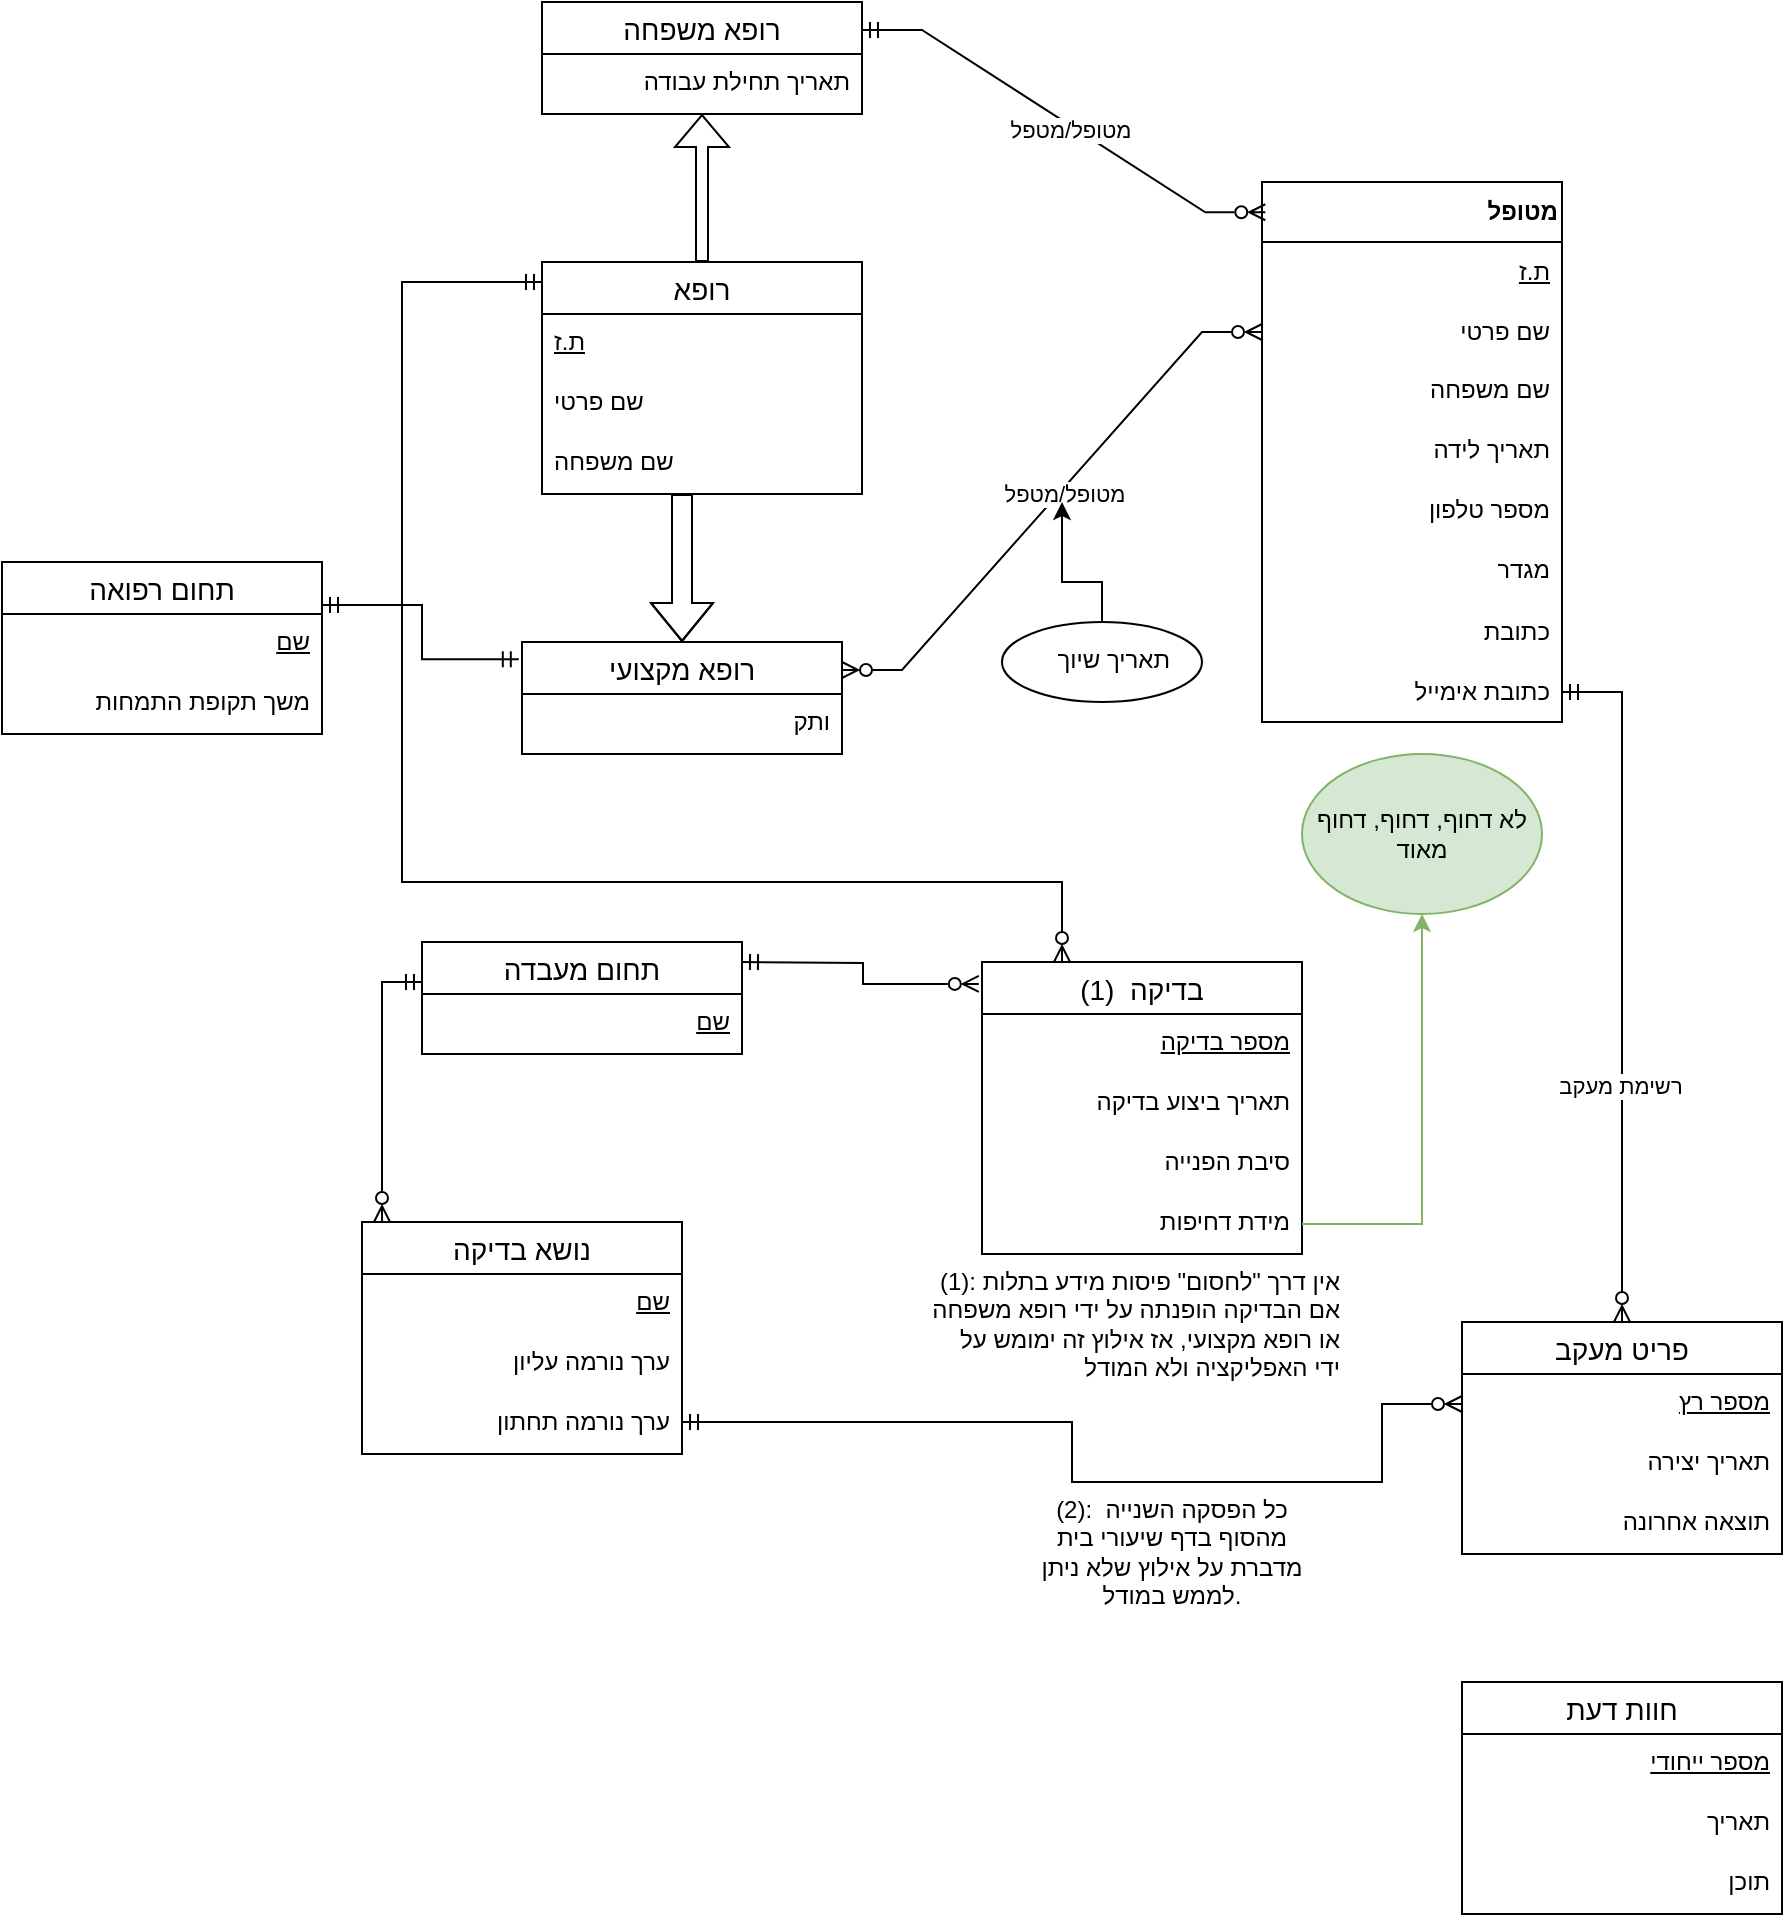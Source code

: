 <mxfile version="21.1.2" type="device">
  <diagram name="Page-1" id="3S8-G3aAUuqEwP1VlN61">
    <mxGraphModel dx="1900" dy="1721" grid="1" gridSize="10" guides="1" tooltips="1" connect="1" arrows="1" fold="1" page="1" pageScale="1" pageWidth="850" pageHeight="1100" math="0" shadow="0">
      <root>
        <mxCell id="0" />
        <mxCell id="1" parent="0" />
        <mxCell id="4ziBVuI6i2216CSkwjeK-7" value="&lt;b&gt;מטופל&lt;/b&gt;" style="swimlane;fontStyle=0;childLayout=stackLayout;horizontal=1;startSize=30;horizontalStack=0;resizeParent=1;resizeParentMax=0;resizeLast=0;collapsible=1;marginBottom=0;whiteSpace=wrap;html=1;align=right;" vertex="1" parent="1">
          <mxGeometry x="530" width="150" height="270" as="geometry">
            <mxRectangle x="360" y="250" width="80" height="30" as="alternateBounds" />
          </mxGeometry>
        </mxCell>
        <mxCell id="4ziBVuI6i2216CSkwjeK-9" value="&lt;u&gt;ת.ז&lt;/u&gt;" style="text;strokeColor=none;fillColor=none;align=right;verticalAlign=middle;spacingLeft=4;spacingRight=4;overflow=hidden;points=[[0,0.5],[1,0.5]];portConstraint=eastwest;rotatable=0;whiteSpace=wrap;html=1;" vertex="1" parent="4ziBVuI6i2216CSkwjeK-7">
          <mxGeometry y="30" width="150" height="30" as="geometry" />
        </mxCell>
        <mxCell id="4ziBVuI6i2216CSkwjeK-10" value="שם פרטי" style="text;strokeColor=none;fillColor=none;align=right;verticalAlign=middle;spacingLeft=4;spacingRight=4;overflow=hidden;points=[[0,0.5],[1,0.5]];portConstraint=eastwest;rotatable=0;whiteSpace=wrap;html=1;" vertex="1" parent="4ziBVuI6i2216CSkwjeK-7">
          <mxGeometry y="60" width="150" height="30" as="geometry" />
        </mxCell>
        <mxCell id="4ziBVuI6i2216CSkwjeK-12" value="שם משפחה" style="text;strokeColor=none;fillColor=none;spacingLeft=4;spacingRight=4;overflow=hidden;rotatable=0;points=[[0,0.5],[1,0.5]];portConstraint=eastwest;fontSize=12;whiteSpace=wrap;html=1;align=right;" vertex="1" parent="4ziBVuI6i2216CSkwjeK-7">
          <mxGeometry y="90" width="150" height="30" as="geometry" />
        </mxCell>
        <mxCell id="4ziBVuI6i2216CSkwjeK-13" value="תאריך לידה" style="text;strokeColor=none;fillColor=none;spacingLeft=4;spacingRight=4;overflow=hidden;rotatable=0;points=[[0,0.5],[1,0.5]];portConstraint=eastwest;fontSize=12;whiteSpace=wrap;html=1;align=right;" vertex="1" parent="4ziBVuI6i2216CSkwjeK-7">
          <mxGeometry y="120" width="150" height="30" as="geometry" />
        </mxCell>
        <mxCell id="4ziBVuI6i2216CSkwjeK-14" value="מספר טלפון" style="text;strokeColor=none;fillColor=none;spacingLeft=4;spacingRight=4;overflow=hidden;rotatable=0;points=[[0,0.5],[1,0.5]];portConstraint=eastwest;fontSize=12;whiteSpace=wrap;html=1;align=right;" vertex="1" parent="4ziBVuI6i2216CSkwjeK-7">
          <mxGeometry y="150" width="150" height="30" as="geometry" />
        </mxCell>
        <mxCell id="4ziBVuI6i2216CSkwjeK-15" value="מגדר" style="text;strokeColor=none;fillColor=none;spacingLeft=4;spacingRight=4;overflow=hidden;rotatable=0;points=[[0,0.5],[1,0.5]];portConstraint=eastwest;fontSize=12;whiteSpace=wrap;html=1;align=right;" vertex="1" parent="4ziBVuI6i2216CSkwjeK-7">
          <mxGeometry y="180" width="150" height="30" as="geometry" />
        </mxCell>
        <mxCell id="4ziBVuI6i2216CSkwjeK-16" value="כתובת" style="text;strokeColor=none;fillColor=none;align=right;verticalAlign=middle;spacingLeft=4;spacingRight=4;overflow=hidden;points=[[0,0.5],[1,0.5]];portConstraint=eastwest;rotatable=0;whiteSpace=wrap;html=1;" vertex="1" parent="4ziBVuI6i2216CSkwjeK-7">
          <mxGeometry y="210" width="150" height="30" as="geometry" />
        </mxCell>
        <mxCell id="4ziBVuI6i2216CSkwjeK-17" value="כתובת אימייל" style="text;strokeColor=none;fillColor=none;align=right;verticalAlign=middle;spacingLeft=4;spacingRight=4;overflow=hidden;points=[[0,0.5],[1,0.5]];portConstraint=eastwest;rotatable=0;whiteSpace=wrap;html=1;" vertex="1" parent="4ziBVuI6i2216CSkwjeK-7">
          <mxGeometry y="240" width="150" height="30" as="geometry" />
        </mxCell>
        <mxCell id="4ziBVuI6i2216CSkwjeK-41" value="" style="edgeStyle=orthogonalEdgeStyle;rounded=0;orthogonalLoop=1;jettySize=auto;html=1;shape=flexArrow;exitX=0.5;exitY=0;exitDx=0;exitDy=0;width=6;endSize=5;" edge="1" parent="1" source="4ziBVuI6i2216CSkwjeK-33" target="4ziBVuI6i2216CSkwjeK-37">
          <mxGeometry relative="1" as="geometry">
            <Array as="points">
              <mxPoint x="250" y="-50" />
              <mxPoint x="250" y="-50" />
            </Array>
          </mxGeometry>
        </mxCell>
        <mxCell id="4ziBVuI6i2216CSkwjeK-43" value="" style="edgeStyle=orthogonalEdgeStyle;rounded=0;orthogonalLoop=1;jettySize=auto;html=1;entryX=0.5;entryY=0;entryDx=0;entryDy=0;shape=flexArrow;" edge="1" parent="1" source="4ziBVuI6i2216CSkwjeK-33" target="4ziBVuI6i2216CSkwjeK-44">
          <mxGeometry relative="1" as="geometry">
            <mxPoint x="130" y="240" as="targetPoint" />
            <Array as="points">
              <mxPoint x="240" y="180" />
              <mxPoint x="240" y="180" />
            </Array>
          </mxGeometry>
        </mxCell>
        <mxCell id="4ziBVuI6i2216CSkwjeK-33" value="רופא" style="swimlane;fontStyle=0;childLayout=stackLayout;horizontal=1;startSize=26;horizontalStack=0;resizeParent=1;resizeParentMax=0;resizeLast=0;collapsible=1;marginBottom=0;align=center;fontSize=14;" vertex="1" parent="1">
          <mxGeometry x="170" y="40" width="160" height="116" as="geometry" />
        </mxCell>
        <mxCell id="4ziBVuI6i2216CSkwjeK-34" value="ת.ז" style="text;strokeColor=none;fillColor=none;spacingLeft=4;spacingRight=4;overflow=hidden;rotatable=0;points=[[0,0.5],[1,0.5]];portConstraint=eastwest;fontSize=12;whiteSpace=wrap;html=1;fontStyle=4" vertex="1" parent="4ziBVuI6i2216CSkwjeK-33">
          <mxGeometry y="26" width="160" height="30" as="geometry" />
        </mxCell>
        <mxCell id="4ziBVuI6i2216CSkwjeK-35" value="שם פרטי" style="text;strokeColor=none;fillColor=none;spacingLeft=4;spacingRight=4;overflow=hidden;rotatable=0;points=[[0,0.5],[1,0.5]];portConstraint=eastwest;fontSize=12;whiteSpace=wrap;html=1;" vertex="1" parent="4ziBVuI6i2216CSkwjeK-33">
          <mxGeometry y="56" width="160" height="30" as="geometry" />
        </mxCell>
        <mxCell id="4ziBVuI6i2216CSkwjeK-36" value="שם משפחה" style="text;strokeColor=none;fillColor=none;spacingLeft=4;spacingRight=4;overflow=hidden;rotatable=0;points=[[0,0.5],[1,0.5]];portConstraint=eastwest;fontSize=12;whiteSpace=wrap;html=1;" vertex="1" parent="4ziBVuI6i2216CSkwjeK-33">
          <mxGeometry y="86" width="160" height="30" as="geometry" />
        </mxCell>
        <mxCell id="4ziBVuI6i2216CSkwjeK-37" value="רופא משפחה" style="swimlane;fontStyle=0;childLayout=stackLayout;horizontal=1;startSize=26;horizontalStack=0;resizeParent=1;resizeParentMax=0;resizeLast=0;collapsible=1;marginBottom=0;align=center;fontSize=14;" vertex="1" parent="1">
          <mxGeometry x="170" y="-90" width="160" height="56" as="geometry" />
        </mxCell>
        <mxCell id="4ziBVuI6i2216CSkwjeK-38" value="תאריך תחילת עבודה" style="text;strokeColor=none;fillColor=none;spacingLeft=4;spacingRight=4;overflow=hidden;rotatable=0;points=[[0,0.5],[1,0.5]];portConstraint=eastwest;fontSize=12;whiteSpace=wrap;html=1;align=right;" vertex="1" parent="4ziBVuI6i2216CSkwjeK-37">
          <mxGeometry y="26" width="160" height="30" as="geometry" />
        </mxCell>
        <mxCell id="4ziBVuI6i2216CSkwjeK-44" value="רופא מקצועי" style="swimlane;fontStyle=0;childLayout=stackLayout;horizontal=1;startSize=26;horizontalStack=0;resizeParent=1;resizeParentMax=0;resizeLast=0;collapsible=1;marginBottom=0;align=center;fontSize=14;" vertex="1" parent="1">
          <mxGeometry x="160" y="230" width="160" height="56" as="geometry" />
        </mxCell>
        <mxCell id="4ziBVuI6i2216CSkwjeK-45" value="ותק" style="text;strokeColor=none;fillColor=none;spacingLeft=4;spacingRight=4;overflow=hidden;rotatable=0;points=[[0,0.5],[1,0.5]];portConstraint=eastwest;fontSize=12;whiteSpace=wrap;html=1;align=right;" vertex="1" parent="4ziBVuI6i2216CSkwjeK-44">
          <mxGeometry y="26" width="160" height="30" as="geometry" />
        </mxCell>
        <mxCell id="4ziBVuI6i2216CSkwjeK-101" style="edgeStyle=orthogonalEdgeStyle;rounded=0;orthogonalLoop=1;jettySize=auto;html=1;exitX=0.25;exitY=0;exitDx=0;exitDy=0;endArrow=ERmandOne;endFill=0;startArrow=ERzeroToMany;startFill=0;" edge="1" parent="1" source="4ziBVuI6i2216CSkwjeK-48">
          <mxGeometry relative="1" as="geometry">
            <mxPoint x="170" y="50" as="targetPoint" />
            <Array as="points">
              <mxPoint x="430" y="350" />
              <mxPoint x="100" y="350" />
              <mxPoint x="100" y="50" />
              <mxPoint x="170" y="50" />
            </Array>
          </mxGeometry>
        </mxCell>
        <mxCell id="4ziBVuI6i2216CSkwjeK-48" value="בדיקה  (1)" style="swimlane;fontStyle=0;childLayout=stackLayout;horizontal=1;startSize=26;horizontalStack=0;resizeParent=1;resizeParentMax=0;resizeLast=0;collapsible=1;marginBottom=0;align=center;fontSize=14;" vertex="1" parent="1">
          <mxGeometry x="390" y="390" width="160" height="146" as="geometry" />
        </mxCell>
        <mxCell id="4ziBVuI6i2216CSkwjeK-49" value="מספר בדיקה" style="text;strokeColor=none;fillColor=none;spacingLeft=4;spacingRight=4;overflow=hidden;rotatable=0;points=[[0,0.5],[1,0.5]];portConstraint=eastwest;fontSize=12;whiteSpace=wrap;html=1;align=right;fontStyle=4" vertex="1" parent="4ziBVuI6i2216CSkwjeK-48">
          <mxGeometry y="26" width="160" height="30" as="geometry" />
        </mxCell>
        <mxCell id="4ziBVuI6i2216CSkwjeK-50" value="תאריך ביצוע בדיקה" style="text;strokeColor=none;fillColor=none;spacingLeft=4;spacingRight=4;overflow=hidden;rotatable=0;points=[[0,0.5],[1,0.5]];portConstraint=eastwest;fontSize=12;whiteSpace=wrap;html=1;align=right;" vertex="1" parent="4ziBVuI6i2216CSkwjeK-48">
          <mxGeometry y="56" width="160" height="30" as="geometry" />
        </mxCell>
        <mxCell id="4ziBVuI6i2216CSkwjeK-51" value="&lt;span style=&quot;font-weight: normal;&quot;&gt;סיבת הפנייה&lt;/span&gt;" style="text;strokeColor=none;fillColor=none;spacingLeft=4;spacingRight=4;overflow=hidden;rotatable=0;points=[[0,0.5],[1,0.5]];portConstraint=eastwest;fontSize=12;whiteSpace=wrap;html=1;fontStyle=1;align=right;" vertex="1" parent="4ziBVuI6i2216CSkwjeK-48">
          <mxGeometry y="86" width="160" height="30" as="geometry" />
        </mxCell>
        <mxCell id="4ziBVuI6i2216CSkwjeK-55" value="&lt;span style=&quot;font-weight: normal;&quot;&gt;מידת דחיפות&lt;/span&gt;" style="text;strokeColor=none;fillColor=none;spacingLeft=4;spacingRight=4;overflow=hidden;rotatable=0;points=[[0,0.5],[1,0.5]];portConstraint=eastwest;fontSize=12;whiteSpace=wrap;html=1;fontStyle=1;align=right;" vertex="1" parent="4ziBVuI6i2216CSkwjeK-48">
          <mxGeometry y="116" width="160" height="30" as="geometry" />
        </mxCell>
        <mxCell id="4ziBVuI6i2216CSkwjeK-58" value="תחום מעבדה" style="swimlane;fontStyle=0;childLayout=stackLayout;horizontal=1;startSize=26;horizontalStack=0;resizeParent=1;resizeParentMax=0;resizeLast=0;collapsible=1;marginBottom=0;align=center;fontSize=14;" vertex="1" parent="1">
          <mxGeometry x="110" y="380" width="160" height="56" as="geometry" />
        </mxCell>
        <mxCell id="4ziBVuI6i2216CSkwjeK-84" value="שם" style="text;strokeColor=none;fillColor=none;spacingLeft=4;spacingRight=4;overflow=hidden;rotatable=0;points=[[0,0.5],[1,0.5]];portConstraint=eastwest;fontSize=12;whiteSpace=wrap;html=1;align=right;fontStyle=4" vertex="1" parent="4ziBVuI6i2216CSkwjeK-58">
          <mxGeometry y="26" width="160" height="30" as="geometry" />
        </mxCell>
        <mxCell id="4ziBVuI6i2216CSkwjeK-103" value="" style="edgeStyle=orthogonalEdgeStyle;rounded=0;orthogonalLoop=1;jettySize=auto;html=1;endArrow=ERmandOne;endFill=0;startArrow=ERzeroToMany;startFill=0;" edge="1" parent="1" source="4ziBVuI6i2216CSkwjeK-62" target="4ziBVuI6i2216CSkwjeK-58">
          <mxGeometry relative="1" as="geometry">
            <mxPoint x="100" y="390" as="targetPoint" />
            <Array as="points">
              <mxPoint x="90" y="400" />
            </Array>
          </mxGeometry>
        </mxCell>
        <mxCell id="4ziBVuI6i2216CSkwjeK-62" value="נושא בדיקה" style="swimlane;fontStyle=0;childLayout=stackLayout;horizontal=1;startSize=26;horizontalStack=0;resizeParent=1;resizeParentMax=0;resizeLast=0;collapsible=1;marginBottom=0;align=center;fontSize=14;" vertex="1" parent="1">
          <mxGeometry x="80" y="520" width="160" height="116" as="geometry" />
        </mxCell>
        <mxCell id="4ziBVuI6i2216CSkwjeK-63" value="שם" style="text;strokeColor=none;fillColor=none;spacingLeft=4;spacingRight=4;overflow=hidden;rotatable=0;points=[[0,0.5],[1,0.5]];portConstraint=eastwest;fontSize=12;whiteSpace=wrap;html=1;align=right;fontStyle=4" vertex="1" parent="4ziBVuI6i2216CSkwjeK-62">
          <mxGeometry y="26" width="160" height="30" as="geometry" />
        </mxCell>
        <mxCell id="4ziBVuI6i2216CSkwjeK-64" value="ערך נורמה עליון" style="text;strokeColor=none;fillColor=none;spacingLeft=4;spacingRight=4;overflow=hidden;rotatable=0;points=[[0,0.5],[1,0.5]];portConstraint=eastwest;fontSize=12;whiteSpace=wrap;html=1;align=right;" vertex="1" parent="4ziBVuI6i2216CSkwjeK-62">
          <mxGeometry y="56" width="160" height="30" as="geometry" />
        </mxCell>
        <mxCell id="4ziBVuI6i2216CSkwjeK-65" value="ערך נורמה תחתון" style="text;strokeColor=none;fillColor=none;spacingLeft=4;spacingRight=4;overflow=hidden;rotatable=0;points=[[0,0.5],[1,0.5]];portConstraint=eastwest;fontSize=12;whiteSpace=wrap;html=1;align=right;" vertex="1" parent="4ziBVuI6i2216CSkwjeK-62">
          <mxGeometry y="86" width="160" height="30" as="geometry" />
        </mxCell>
        <mxCell id="4ziBVuI6i2216CSkwjeK-71" value="פריט מעקב" style="swimlane;fontStyle=0;childLayout=stackLayout;horizontal=1;startSize=26;horizontalStack=0;resizeParent=1;resizeParentMax=0;resizeLast=0;collapsible=1;marginBottom=0;align=center;fontSize=14;" vertex="1" parent="1">
          <mxGeometry x="630" y="570" width="160" height="116" as="geometry" />
        </mxCell>
        <mxCell id="4ziBVuI6i2216CSkwjeK-73" value="מספר רץ" style="text;strokeColor=none;fillColor=none;spacingLeft=4;spacingRight=4;overflow=hidden;rotatable=0;points=[[0,0.5],[1,0.5]];portConstraint=eastwest;fontSize=12;whiteSpace=wrap;html=1;align=right;fontStyle=4" vertex="1" parent="4ziBVuI6i2216CSkwjeK-71">
          <mxGeometry y="26" width="160" height="30" as="geometry" />
        </mxCell>
        <mxCell id="4ziBVuI6i2216CSkwjeK-74" value="תאריך יצירה" style="text;strokeColor=none;fillColor=none;spacingLeft=4;spacingRight=4;overflow=hidden;rotatable=0;points=[[0,0.5],[1,0.5]];portConstraint=eastwest;fontSize=12;whiteSpace=wrap;html=1;align=right;" vertex="1" parent="4ziBVuI6i2216CSkwjeK-71">
          <mxGeometry y="56" width="160" height="30" as="geometry" />
        </mxCell>
        <mxCell id="4ziBVuI6i2216CSkwjeK-75" value="תוצאה אחרונה" style="text;strokeColor=none;fillColor=none;spacingLeft=4;spacingRight=4;overflow=hidden;rotatable=0;points=[[0,0.5],[1,0.5]];portConstraint=eastwest;fontSize=12;whiteSpace=wrap;html=1;align=right;" vertex="1" parent="4ziBVuI6i2216CSkwjeK-71">
          <mxGeometry y="86" width="160" height="30" as="geometry" />
        </mxCell>
        <mxCell id="4ziBVuI6i2216CSkwjeK-80" value="חוות דעת" style="swimlane;fontStyle=0;childLayout=stackLayout;horizontal=1;startSize=26;horizontalStack=0;resizeParent=1;resizeParentMax=0;resizeLast=0;collapsible=1;marginBottom=0;align=center;fontSize=14;" vertex="1" parent="1">
          <mxGeometry x="630" y="750" width="160" height="116" as="geometry" />
        </mxCell>
        <mxCell id="4ziBVuI6i2216CSkwjeK-81" value="מספר ייחודי" style="text;strokeColor=none;fillColor=none;spacingLeft=4;spacingRight=4;overflow=hidden;rotatable=0;points=[[0,0.5],[1,0.5]];portConstraint=eastwest;fontSize=12;whiteSpace=wrap;html=1;align=right;fontStyle=4" vertex="1" parent="4ziBVuI6i2216CSkwjeK-80">
          <mxGeometry y="26" width="160" height="30" as="geometry" />
        </mxCell>
        <mxCell id="4ziBVuI6i2216CSkwjeK-82" value="תאריך" style="text;strokeColor=none;fillColor=none;spacingLeft=4;spacingRight=4;overflow=hidden;rotatable=0;points=[[0,0.5],[1,0.5]];portConstraint=eastwest;fontSize=12;whiteSpace=wrap;html=1;align=right;" vertex="1" parent="4ziBVuI6i2216CSkwjeK-80">
          <mxGeometry y="56" width="160" height="30" as="geometry" />
        </mxCell>
        <mxCell id="4ziBVuI6i2216CSkwjeK-83" value="תוכן" style="text;strokeColor=none;fillColor=none;spacingLeft=4;spacingRight=4;overflow=hidden;rotatable=0;points=[[0,0.5],[1,0.5]];portConstraint=eastwest;fontSize=12;whiteSpace=wrap;html=1;align=right;" vertex="1" parent="4ziBVuI6i2216CSkwjeK-80">
          <mxGeometry y="86" width="160" height="30" as="geometry" />
        </mxCell>
        <mxCell id="4ziBVuI6i2216CSkwjeK-89" value="" style="edgeStyle=entityRelationEdgeStyle;fontSize=12;html=1;endArrow=ERzeroToMany;startArrow=ERmandOne;rounded=0;endFill=0;entryX=0.011;entryY=0.056;entryDx=0;entryDy=0;entryPerimeter=0;exitX=1;exitY=0.25;exitDx=0;exitDy=0;startFill=0;" edge="1" parent="1" source="4ziBVuI6i2216CSkwjeK-37" target="4ziBVuI6i2216CSkwjeK-7">
          <mxGeometry width="100" height="100" relative="1" as="geometry">
            <mxPoint x="390" y="190" as="sourcePoint" />
            <mxPoint x="490" y="90" as="targetPoint" />
          </mxGeometry>
        </mxCell>
        <mxCell id="4ziBVuI6i2216CSkwjeK-90" value="מטופל/מטפל" style="edgeLabel;html=1;align=center;verticalAlign=middle;resizable=0;points=[];" vertex="1" connectable="0" parent="4ziBVuI6i2216CSkwjeK-89">
          <mxGeometry x="0.045" y="-2" relative="1" as="geometry">
            <mxPoint as="offset" />
          </mxGeometry>
        </mxCell>
        <mxCell id="4ziBVuI6i2216CSkwjeK-91" value="" style="edgeStyle=entityRelationEdgeStyle;fontSize=12;html=1;endArrow=ERzeroToMany;startArrow=ERzeroToMany;rounded=0;endFill=0;entryX=0;entryY=0.5;entryDx=0;entryDy=0;startFill=0;exitX=1;exitY=0.25;exitDx=0;exitDy=0;" edge="1" parent="1" source="4ziBVuI6i2216CSkwjeK-44" target="4ziBVuI6i2216CSkwjeK-10">
          <mxGeometry width="100" height="100" relative="1" as="geometry">
            <mxPoint x="50" y="240" as="sourcePoint" />
            <mxPoint x="536" y="25" as="targetPoint" />
          </mxGeometry>
        </mxCell>
        <mxCell id="4ziBVuI6i2216CSkwjeK-92" value="מטופל/מטפל" style="edgeLabel;html=1;align=center;verticalAlign=middle;resizable=0;points=[];" vertex="1" connectable="0" parent="4ziBVuI6i2216CSkwjeK-91">
          <mxGeometry x="0.045" y="-2" relative="1" as="geometry">
            <mxPoint as="offset" />
          </mxGeometry>
        </mxCell>
        <mxCell id="4ziBVuI6i2216CSkwjeK-95" value="" style="edgeStyle=orthogonalEdgeStyle;rounded=0;orthogonalLoop=1;jettySize=auto;html=1;" edge="1" parent="1" source="4ziBVuI6i2216CSkwjeK-93">
          <mxGeometry relative="1" as="geometry">
            <mxPoint x="430" y="160" as="targetPoint" />
            <Array as="points">
              <mxPoint x="450" y="200" />
              <mxPoint x="430" y="200" />
            </Array>
          </mxGeometry>
        </mxCell>
        <mxCell id="4ziBVuI6i2216CSkwjeK-93" value="" style="ellipse;whiteSpace=wrap;html=1;align=center;fontStyle=4;" vertex="1" parent="1">
          <mxGeometry x="400" y="220" width="100" height="40" as="geometry" />
        </mxCell>
        <mxCell id="4ziBVuI6i2216CSkwjeK-96" value="תאריך שיוך" style="text;strokeColor=none;fillColor=none;spacingLeft=4;spacingRight=4;overflow=hidden;rotatable=0;points=[[0,0.5],[1,0.5]];portConstraint=eastwest;fontSize=12;whiteSpace=wrap;html=1;align=right;" vertex="1" parent="1">
          <mxGeometry x="340" y="225" width="150" height="30" as="geometry" />
        </mxCell>
        <mxCell id="4ziBVuI6i2216CSkwjeK-99" style="edgeStyle=orthogonalEdgeStyle;rounded=0;orthogonalLoop=1;jettySize=auto;html=1;exitX=1;exitY=0.5;exitDx=0;exitDy=0;entryX=0.5;entryY=0;entryDx=0;entryDy=0;endArrow=ERzeroToMany;endFill=0;startArrow=ERmandOne;startFill=0;" edge="1" parent="1" source="4ziBVuI6i2216CSkwjeK-17" target="4ziBVuI6i2216CSkwjeK-71">
          <mxGeometry relative="1" as="geometry" />
        </mxCell>
        <mxCell id="4ziBVuI6i2216CSkwjeK-116" value="רשימת מעקב" style="edgeLabel;html=1;align=center;verticalAlign=middle;resizable=0;points=[];" vertex="1" connectable="0" parent="4ziBVuI6i2216CSkwjeK-99">
          <mxGeometry x="0.315" y="-1" relative="1" as="geometry">
            <mxPoint as="offset" />
          </mxGeometry>
        </mxCell>
        <mxCell id="4ziBVuI6i2216CSkwjeK-102" style="edgeStyle=orthogonalEdgeStyle;rounded=0;orthogonalLoop=1;jettySize=auto;html=1;exitX=-0.01;exitY=0.075;exitDx=0;exitDy=0;exitPerimeter=0;endArrow=ERmandOne;endFill=0;startArrow=ERzeroToMany;startFill=0;" edge="1" parent="1" source="4ziBVuI6i2216CSkwjeK-48">
          <mxGeometry relative="1" as="geometry">
            <mxPoint x="270" y="390" as="targetPoint" />
          </mxGeometry>
        </mxCell>
        <mxCell id="4ziBVuI6i2216CSkwjeK-111" style="edgeStyle=orthogonalEdgeStyle;rounded=0;orthogonalLoop=1;jettySize=auto;html=1;exitX=1;exitY=0.25;exitDx=0;exitDy=0;entryX=-0.01;entryY=0.153;entryDx=0;entryDy=0;entryPerimeter=0;endArrow=ERmandOne;endFill=0;startArrow=ERmandOne;startFill=0;" edge="1" parent="1" source="4ziBVuI6i2216CSkwjeK-107" target="4ziBVuI6i2216CSkwjeK-44">
          <mxGeometry relative="1" as="geometry" />
        </mxCell>
        <mxCell id="4ziBVuI6i2216CSkwjeK-107" value="תחום רפואה" style="swimlane;fontStyle=0;childLayout=stackLayout;horizontal=1;startSize=26;horizontalStack=0;resizeParent=1;resizeParentMax=0;resizeLast=0;collapsible=1;marginBottom=0;align=center;fontSize=14;" vertex="1" parent="1">
          <mxGeometry x="-100" y="190" width="160" height="86" as="geometry" />
        </mxCell>
        <mxCell id="4ziBVuI6i2216CSkwjeK-108" value="&lt;u&gt;שם&lt;/u&gt;" style="text;strokeColor=none;fillColor=none;spacingLeft=4;spacingRight=4;overflow=hidden;rotatable=0;points=[[0,0.5],[1,0.5]];portConstraint=eastwest;fontSize=12;whiteSpace=wrap;html=1;align=right;" vertex="1" parent="4ziBVuI6i2216CSkwjeK-107">
          <mxGeometry y="26" width="160" height="30" as="geometry" />
        </mxCell>
        <mxCell id="4ziBVuI6i2216CSkwjeK-46" value="משך תקופת התמחות" style="text;strokeColor=none;fillColor=none;spacingLeft=4;spacingRight=4;overflow=hidden;rotatable=0;points=[[0,0.5],[1,0.5]];portConstraint=eastwest;fontSize=12;whiteSpace=wrap;html=1;align=right;" vertex="1" parent="4ziBVuI6i2216CSkwjeK-107">
          <mxGeometry y="56" width="160" height="30" as="geometry" />
        </mxCell>
        <mxCell id="4ziBVuI6i2216CSkwjeK-113" value="(1): אין דרך &quot;לחסום&quot; פיסות מידע בתלות&lt;br&gt;אם הבדיקה הופנתה על ידי רופא משפחה&lt;br&gt;או רופא מקצועי, אז אילוץ זה ימומש על&lt;br&gt;ידי האפליקציה ולא המודל" style="text;html=1;align=right;verticalAlign=middle;resizable=0;points=[];autosize=1;strokeColor=none;fillColor=none;" vertex="1" parent="1">
          <mxGeometry x="360" y="536" width="210" height="70" as="geometry" />
        </mxCell>
        <mxCell id="4ziBVuI6i2216CSkwjeK-114" value="" style="edgeStyle=orthogonalEdgeStyle;rounded=0;orthogonalLoop=1;jettySize=auto;html=1;fillColor=#d5e8d4;strokeColor=#82b366;entryX=0.5;entryY=1;entryDx=0;entryDy=0;" edge="1" parent="1" source="4ziBVuI6i2216CSkwjeK-55" target="4ziBVuI6i2216CSkwjeK-115">
          <mxGeometry relative="1" as="geometry">
            <mxPoint x="610" y="770" as="targetPoint" />
          </mxGeometry>
        </mxCell>
        <mxCell id="4ziBVuI6i2216CSkwjeK-115" value="לא דחוף, דחוף, דחוף מאוד" style="ellipse;whiteSpace=wrap;html=1;fillColor=#d5e8d4;strokeColor=#82b366;" vertex="1" parent="1">
          <mxGeometry x="550" y="286" width="120" height="80" as="geometry" />
        </mxCell>
        <mxCell id="4ziBVuI6i2216CSkwjeK-117" style="edgeStyle=orthogonalEdgeStyle;rounded=0;orthogonalLoop=1;jettySize=auto;html=1;exitX=0;exitY=0.5;exitDx=0;exitDy=0;endArrow=ERmandOne;endFill=0;startArrow=ERzeroToMany;startFill=0;" edge="1" parent="1" source="4ziBVuI6i2216CSkwjeK-73">
          <mxGeometry relative="1" as="geometry">
            <mxPoint x="240" y="620" as="targetPoint" />
            <Array as="points">
              <mxPoint x="590" y="611" />
              <mxPoint x="590" y="650" />
              <mxPoint x="435" y="650" />
              <mxPoint x="435" y="620" />
            </Array>
          </mxGeometry>
        </mxCell>
        <mxCell id="4ziBVuI6i2216CSkwjeK-118" value="(2):&amp;nbsp; כל הפסקה השנייה מהסוף בדף שיעורי בית מדברת על אילוץ שלא ניתן לממש במודל." style="text;html=1;strokeColor=none;fillColor=none;align=center;verticalAlign=middle;whiteSpace=wrap;rounded=0;" vertex="1" parent="1">
          <mxGeometry x="410" y="670" width="150" height="30" as="geometry" />
        </mxCell>
      </root>
    </mxGraphModel>
  </diagram>
</mxfile>
